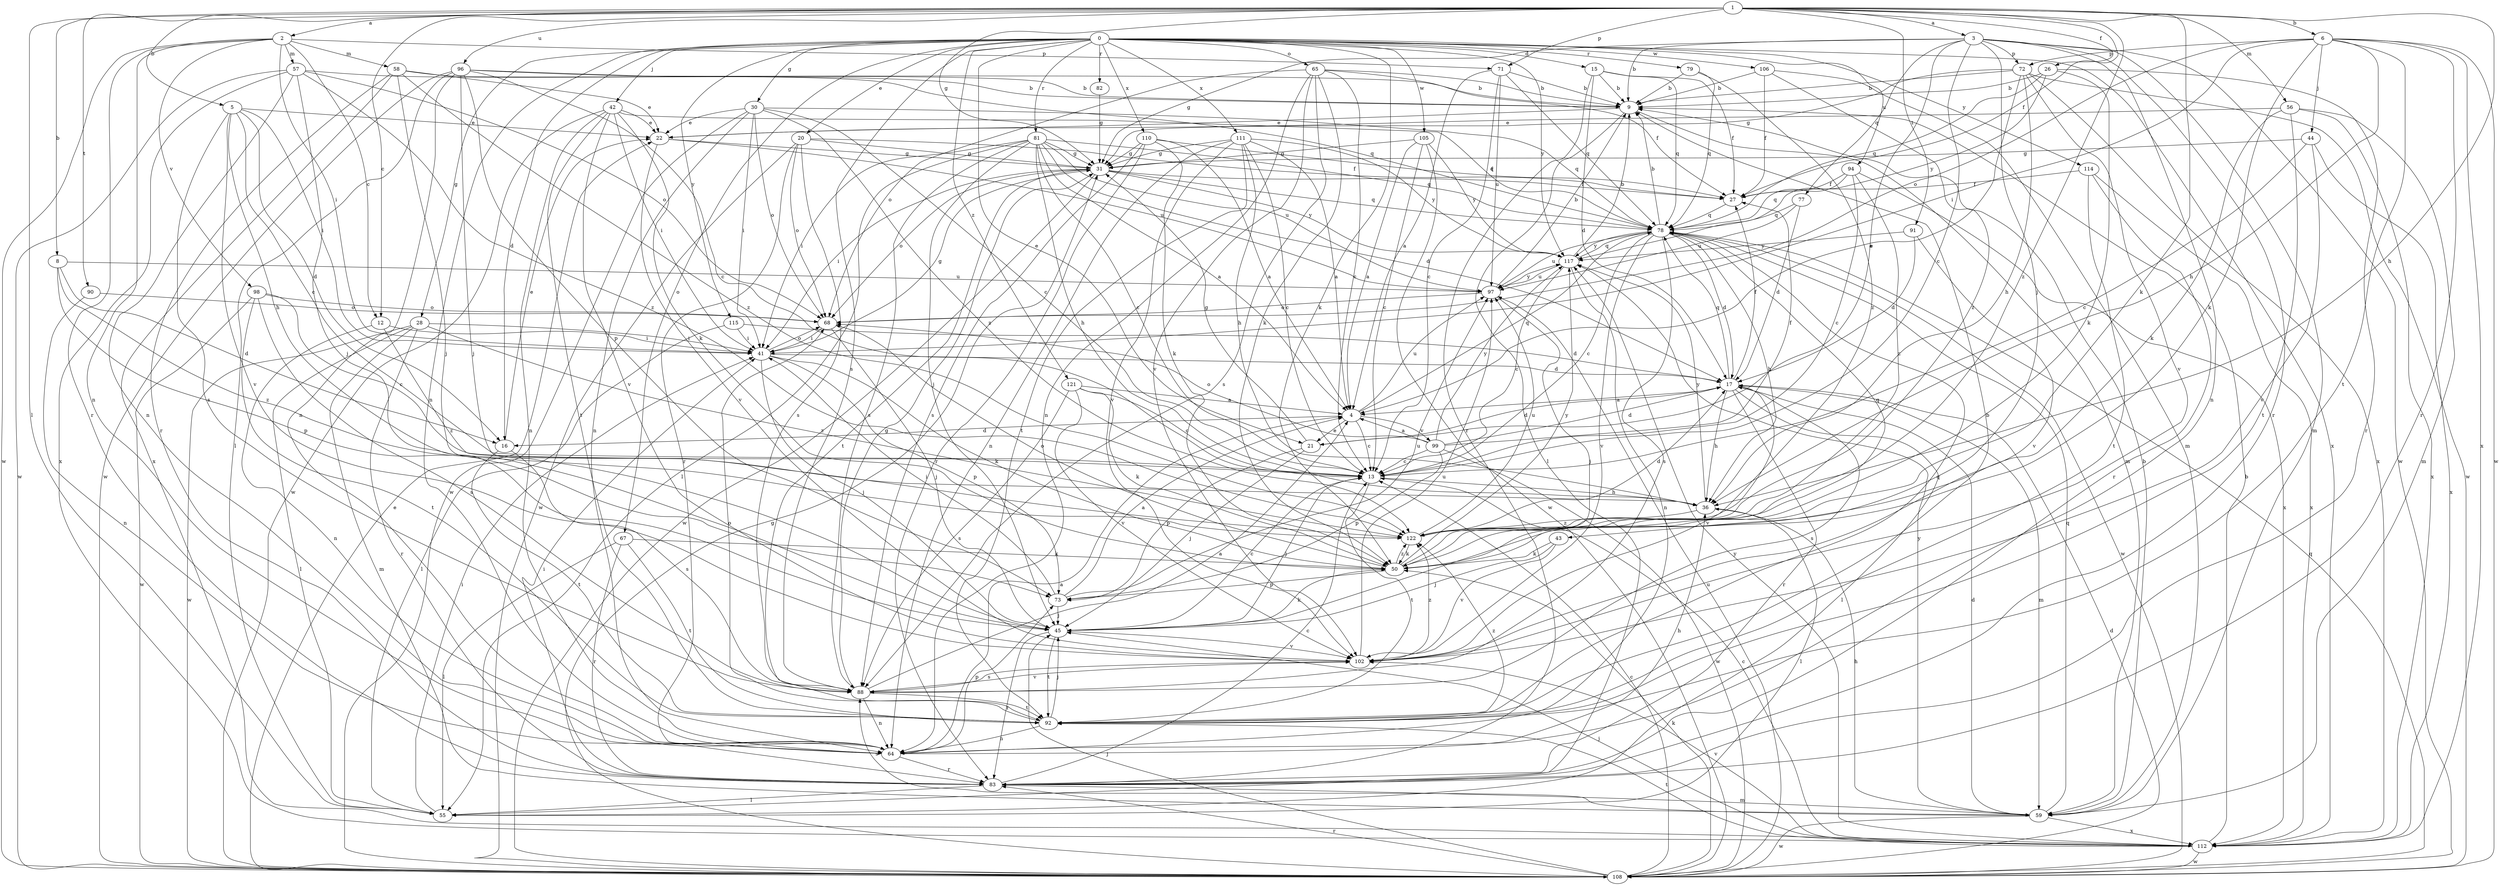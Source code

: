 strict digraph  {
0;
1;
2;
3;
4;
5;
6;
8;
9;
12;
13;
15;
16;
17;
20;
21;
22;
26;
27;
28;
30;
31;
36;
41;
42;
43;
44;
45;
50;
55;
56;
57;
58;
59;
64;
65;
67;
68;
71;
72;
73;
77;
78;
79;
81;
82;
83;
88;
90;
91;
92;
94;
96;
97;
98;
99;
102;
105;
106;
108;
110;
111;
112;
114;
115;
117;
121;
122;
0 -> 15  [label=d];
0 -> 16  [label=d];
0 -> 20  [label=e];
0 -> 21  [label=e];
0 -> 28  [label=g];
0 -> 30  [label=g];
0 -> 42  [label=j];
0 -> 50  [label=k];
0 -> 64  [label=n];
0 -> 65  [label=o];
0 -> 67  [label=o];
0 -> 79  [label=r];
0 -> 81  [label=r];
0 -> 82  [label=r];
0 -> 88  [label=s];
0 -> 94  [label=u];
0 -> 105  [label=w];
0 -> 106  [label=w];
0 -> 110  [label=x];
0 -> 111  [label=x];
0 -> 112  [label=x];
0 -> 114  [label=y];
0 -> 115  [label=y];
0 -> 117  [label=y];
0 -> 121  [label=z];
1 -> 2  [label=a];
1 -> 3  [label=a];
1 -> 5  [label=b];
1 -> 6  [label=b];
1 -> 8  [label=b];
1 -> 12  [label=c];
1 -> 26  [label=f];
1 -> 27  [label=f];
1 -> 31  [label=g];
1 -> 36  [label=h];
1 -> 50  [label=k];
1 -> 55  [label=l];
1 -> 56  [label=m];
1 -> 71  [label=p];
1 -> 90  [label=t];
1 -> 91  [label=t];
1 -> 96  [label=u];
1 -> 122  [label=z];
2 -> 12  [label=c];
2 -> 41  [label=i];
2 -> 57  [label=m];
2 -> 58  [label=m];
2 -> 64  [label=n];
2 -> 71  [label=p];
2 -> 83  [label=r];
2 -> 98  [label=v];
2 -> 108  [label=w];
3 -> 9  [label=b];
3 -> 13  [label=c];
3 -> 21  [label=e];
3 -> 31  [label=g];
3 -> 43  [label=j];
3 -> 59  [label=m];
3 -> 64  [label=n];
3 -> 72  [label=p];
3 -> 77  [label=q];
3 -> 83  [label=r];
3 -> 108  [label=w];
4 -> 13  [label=c];
4 -> 16  [label=d];
4 -> 21  [label=e];
4 -> 78  [label=q];
4 -> 97  [label=u];
4 -> 99  [label=v];
5 -> 13  [label=c];
5 -> 16  [label=d];
5 -> 22  [label=e];
5 -> 36  [label=h];
5 -> 41  [label=i];
5 -> 88  [label=s];
5 -> 102  [label=v];
6 -> 36  [label=h];
6 -> 41  [label=i];
6 -> 44  [label=j];
6 -> 50  [label=k];
6 -> 68  [label=o];
6 -> 72  [label=p];
6 -> 83  [label=r];
6 -> 92  [label=t];
6 -> 108  [label=w];
6 -> 112  [label=x];
8 -> 16  [label=d];
8 -> 73  [label=p];
8 -> 97  [label=u];
8 -> 122  [label=z];
9 -> 22  [label=e];
9 -> 55  [label=l];
9 -> 59  [label=m];
12 -> 41  [label=i];
12 -> 64  [label=n];
12 -> 122  [label=z];
13 -> 36  [label=h];
13 -> 45  [label=j];
13 -> 92  [label=t];
15 -> 9  [label=b];
15 -> 17  [label=d];
15 -> 27  [label=f];
15 -> 78  [label=q];
15 -> 83  [label=r];
16 -> 22  [label=e];
16 -> 88  [label=s];
16 -> 92  [label=t];
17 -> 4  [label=a];
17 -> 27  [label=f];
17 -> 36  [label=h];
17 -> 55  [label=l];
17 -> 59  [label=m];
17 -> 78  [label=q];
17 -> 83  [label=r];
17 -> 88  [label=s];
17 -> 102  [label=v];
20 -> 27  [label=f];
20 -> 31  [label=g];
20 -> 68  [label=o];
20 -> 83  [label=r];
20 -> 88  [label=s];
20 -> 108  [label=w];
21 -> 17  [label=d];
21 -> 31  [label=g];
21 -> 45  [label=j];
21 -> 73  [label=p];
22 -> 31  [label=g];
22 -> 97  [label=u];
22 -> 102  [label=v];
26 -> 9  [label=b];
26 -> 50  [label=k];
26 -> 78  [label=q];
26 -> 83  [label=r];
26 -> 117  [label=y];
27 -> 78  [label=q];
28 -> 41  [label=i];
28 -> 55  [label=l];
28 -> 59  [label=m];
28 -> 83  [label=r];
28 -> 108  [label=w];
28 -> 122  [label=z];
30 -> 13  [label=c];
30 -> 22  [label=e];
30 -> 41  [label=i];
30 -> 64  [label=n];
30 -> 68  [label=o];
30 -> 78  [label=q];
30 -> 108  [label=w];
30 -> 122  [label=z];
31 -> 27  [label=f];
31 -> 41  [label=i];
31 -> 68  [label=o];
31 -> 78  [label=q];
31 -> 92  [label=t];
31 -> 108  [label=w];
31 -> 117  [label=y];
36 -> 55  [label=l];
36 -> 117  [label=y];
36 -> 122  [label=z];
41 -> 17  [label=d];
41 -> 31  [label=g];
41 -> 45  [label=j];
41 -> 50  [label=k];
41 -> 68  [label=o];
41 -> 73  [label=p];
42 -> 22  [label=e];
42 -> 41  [label=i];
42 -> 50  [label=k];
42 -> 64  [label=n];
42 -> 78  [label=q];
42 -> 92  [label=t];
42 -> 102  [label=v];
42 -> 108  [label=w];
43 -> 45  [label=j];
43 -> 50  [label=k];
43 -> 102  [label=v];
44 -> 13  [label=c];
44 -> 31  [label=g];
44 -> 102  [label=v];
44 -> 112  [label=x];
45 -> 13  [label=c];
45 -> 50  [label=k];
45 -> 83  [label=r];
45 -> 92  [label=t];
45 -> 102  [label=v];
50 -> 68  [label=o];
50 -> 73  [label=p];
50 -> 78  [label=q];
50 -> 117  [label=y];
50 -> 122  [label=z];
55 -> 41  [label=i];
56 -> 22  [label=e];
56 -> 50  [label=k];
56 -> 59  [label=m];
56 -> 92  [label=t];
56 -> 112  [label=x];
57 -> 9  [label=b];
57 -> 45  [label=j];
57 -> 64  [label=n];
57 -> 68  [label=o];
57 -> 108  [label=w];
57 -> 112  [label=x];
57 -> 122  [label=z];
58 -> 9  [label=b];
58 -> 22  [label=e];
58 -> 45  [label=j];
58 -> 83  [label=r];
58 -> 112  [label=x];
58 -> 122  [label=z];
59 -> 9  [label=b];
59 -> 17  [label=d];
59 -> 36  [label=h];
59 -> 78  [label=q];
59 -> 88  [label=s];
59 -> 108  [label=w];
59 -> 112  [label=x];
59 -> 117  [label=y];
64 -> 4  [label=a];
64 -> 36  [label=h];
64 -> 73  [label=p];
64 -> 83  [label=r];
65 -> 9  [label=b];
65 -> 13  [label=c];
65 -> 27  [label=f];
65 -> 50  [label=k];
65 -> 64  [label=n];
65 -> 68  [label=o];
65 -> 88  [label=s];
65 -> 102  [label=v];
67 -> 50  [label=k];
67 -> 55  [label=l];
67 -> 83  [label=r];
67 -> 92  [label=t];
68 -> 41  [label=i];
68 -> 45  [label=j];
71 -> 4  [label=a];
71 -> 9  [label=b];
71 -> 13  [label=c];
71 -> 78  [label=q];
71 -> 97  [label=u];
72 -> 4  [label=a];
72 -> 9  [label=b];
72 -> 31  [label=g];
72 -> 36  [label=h];
72 -> 102  [label=v];
72 -> 108  [label=w];
72 -> 112  [label=x];
73 -> 4  [label=a];
73 -> 41  [label=i];
73 -> 45  [label=j];
73 -> 97  [label=u];
77 -> 17  [label=d];
77 -> 78  [label=q];
77 -> 97  [label=u];
78 -> 9  [label=b];
78 -> 13  [label=c];
78 -> 17  [label=d];
78 -> 36  [label=h];
78 -> 88  [label=s];
78 -> 97  [label=u];
78 -> 102  [label=v];
78 -> 108  [label=w];
78 -> 117  [label=y];
79 -> 9  [label=b];
79 -> 78  [label=q];
79 -> 122  [label=z];
81 -> 4  [label=a];
81 -> 13  [label=c];
81 -> 17  [label=d];
81 -> 31  [label=g];
81 -> 36  [label=h];
81 -> 41  [label=i];
81 -> 45  [label=j];
81 -> 55  [label=l];
81 -> 78  [label=q];
81 -> 88  [label=s];
81 -> 97  [label=u];
82 -> 31  [label=g];
83 -> 13  [label=c];
83 -> 41  [label=i];
83 -> 55  [label=l];
83 -> 59  [label=m];
88 -> 4  [label=a];
88 -> 31  [label=g];
88 -> 64  [label=n];
88 -> 92  [label=t];
88 -> 102  [label=v];
90 -> 64  [label=n];
90 -> 68  [label=o];
91 -> 17  [label=d];
91 -> 102  [label=v];
91 -> 117  [label=y];
92 -> 9  [label=b];
92 -> 45  [label=j];
92 -> 64  [label=n];
92 -> 68  [label=o];
92 -> 78  [label=q];
92 -> 122  [label=z];
94 -> 13  [label=c];
94 -> 27  [label=f];
94 -> 78  [label=q];
94 -> 112  [label=x];
94 -> 122  [label=z];
96 -> 9  [label=b];
96 -> 13  [label=c];
96 -> 45  [label=j];
96 -> 55  [label=l];
96 -> 64  [label=n];
96 -> 73  [label=p];
96 -> 78  [label=q];
96 -> 108  [label=w];
97 -> 9  [label=b];
97 -> 45  [label=j];
97 -> 68  [label=o];
97 -> 117  [label=y];
98 -> 13  [label=c];
98 -> 68  [label=o];
98 -> 88  [label=s];
98 -> 92  [label=t];
98 -> 108  [label=w];
99 -> 4  [label=a];
99 -> 13  [label=c];
99 -> 17  [label=d];
99 -> 27  [label=f];
99 -> 68  [label=o];
99 -> 73  [label=p];
99 -> 108  [label=w];
99 -> 117  [label=y];
102 -> 88  [label=s];
102 -> 97  [label=u];
102 -> 122  [label=z];
105 -> 4  [label=a];
105 -> 13  [label=c];
105 -> 31  [label=g];
105 -> 108  [label=w];
105 -> 117  [label=y];
106 -> 9  [label=b];
106 -> 27  [label=f];
106 -> 59  [label=m];
106 -> 122  [label=z];
108 -> 13  [label=c];
108 -> 17  [label=d];
108 -> 22  [label=e];
108 -> 31  [label=g];
108 -> 45  [label=j];
108 -> 50  [label=k];
108 -> 78  [label=q];
108 -> 83  [label=r];
108 -> 97  [label=u];
110 -> 4  [label=a];
110 -> 27  [label=f];
110 -> 31  [label=g];
110 -> 50  [label=k];
110 -> 83  [label=r];
110 -> 88  [label=s];
111 -> 4  [label=a];
111 -> 13  [label=c];
111 -> 31  [label=g];
111 -> 36  [label=h];
111 -> 64  [label=n];
111 -> 92  [label=t];
111 -> 102  [label=v];
111 -> 117  [label=y];
112 -> 9  [label=b];
112 -> 13  [label=c];
112 -> 45  [label=j];
112 -> 92  [label=t];
112 -> 102  [label=v];
112 -> 108  [label=w];
112 -> 117  [label=y];
114 -> 27  [label=f];
114 -> 83  [label=r];
114 -> 92  [label=t];
114 -> 112  [label=x];
115 -> 17  [label=d];
115 -> 41  [label=i];
115 -> 55  [label=l];
117 -> 9  [label=b];
117 -> 13  [label=c];
117 -> 64  [label=n];
117 -> 78  [label=q];
117 -> 97  [label=u];
121 -> 4  [label=a];
121 -> 13  [label=c];
121 -> 50  [label=k];
121 -> 88  [label=s];
121 -> 102  [label=v];
122 -> 17  [label=d];
122 -> 50  [label=k];
122 -> 97  [label=u];
}

